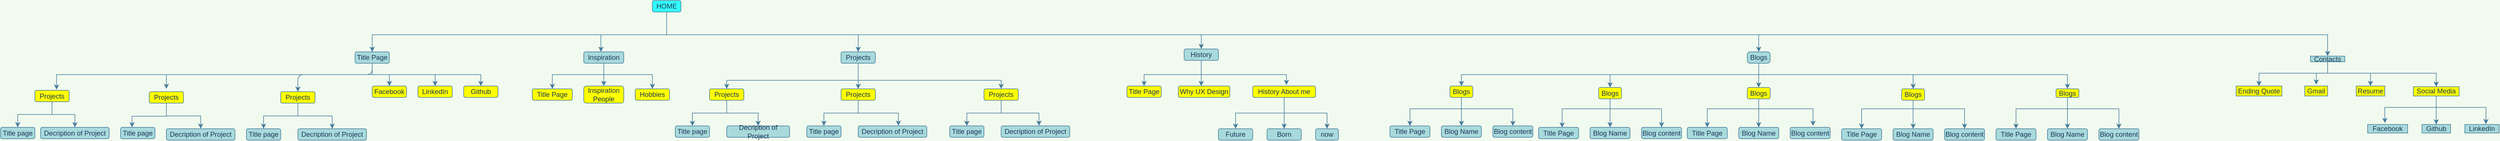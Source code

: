 <mxfile version="14.6.3" type="github">
  <diagram id="N92XDq-otiPMVGBOAI89" name="Page-1">
    <mxGraphModel dx="4730" dy="3070" grid="1" gridSize="10" guides="1" tooltips="1" connect="1" arrows="1" fold="1" page="1" pageScale="1" pageWidth="4681" pageHeight="3300" background="#F1FAEE" math="0" shadow="0">
      <root>
        <mxCell id="0" />
        <mxCell id="1" parent="0" />
        <mxCell id="9n18i5xBgjGXUGJs9pCq-78" style="edgeStyle=orthogonalEdgeStyle;rounded=0;orthogonalLoop=1;jettySize=auto;html=1;entryX=0.429;entryY=0;entryDx=0;entryDy=0;entryPerimeter=0;strokeColor=#457B9D;fontColor=#1D3557;labelBackgroundColor=#F1FAEE;" edge="1" parent="1" source="9n18i5xBgjGXUGJs9pCq-1" target="9n18i5xBgjGXUGJs9pCq-3">
          <mxGeometry relative="1" as="geometry">
            <mxPoint x="1225" y="240" as="targetPoint" />
            <Array as="points">
              <mxPoint x="1225" y="220" />
              <mxPoint x="1110" y="220" />
            </Array>
          </mxGeometry>
        </mxCell>
        <mxCell id="9n18i5xBgjGXUGJs9pCq-79" style="edgeStyle=orthogonalEdgeStyle;rounded=0;orthogonalLoop=1;jettySize=auto;html=1;entryX=0.5;entryY=0;entryDx=0;entryDy=0;strokeColor=#457B9D;fontColor=#1D3557;labelBackgroundColor=#F1FAEE;" edge="1" parent="1" source="9n18i5xBgjGXUGJs9pCq-1" target="9n18i5xBgjGXUGJs9pCq-7">
          <mxGeometry relative="1" as="geometry">
            <Array as="points">
              <mxPoint x="1225" y="220" />
              <mxPoint x="710" y="220" />
            </Array>
          </mxGeometry>
        </mxCell>
        <mxCell id="9n18i5xBgjGXUGJs9pCq-80" style="edgeStyle=orthogonalEdgeStyle;rounded=0;orthogonalLoop=1;jettySize=auto;html=1;strokeColor=#457B9D;fontColor=#1D3557;labelBackgroundColor=#F1FAEE;" edge="1" parent="1" source="9n18i5xBgjGXUGJs9pCq-1" target="9n18i5xBgjGXUGJs9pCq-4">
          <mxGeometry relative="1" as="geometry">
            <Array as="points">
              <mxPoint x="1225" y="220" />
              <mxPoint x="1560" y="220" />
            </Array>
          </mxGeometry>
        </mxCell>
        <mxCell id="9n18i5xBgjGXUGJs9pCq-81" style="edgeStyle=orthogonalEdgeStyle;rounded=0;orthogonalLoop=1;jettySize=auto;html=1;strokeColor=#457B9D;fontColor=#1D3557;labelBackgroundColor=#F1FAEE;" edge="1" parent="1" source="9n18i5xBgjGXUGJs9pCq-1" target="9n18i5xBgjGXUGJs9pCq-6">
          <mxGeometry relative="1" as="geometry">
            <Array as="points">
              <mxPoint x="1225" y="220" />
              <mxPoint x="2160" y="220" />
            </Array>
          </mxGeometry>
        </mxCell>
        <mxCell id="9n18i5xBgjGXUGJs9pCq-82" style="edgeStyle=orthogonalEdgeStyle;rounded=0;orthogonalLoop=1;jettySize=auto;html=1;strokeColor=#457B9D;fontColor=#1D3557;labelBackgroundColor=#F1FAEE;" edge="1" parent="1" source="9n18i5xBgjGXUGJs9pCq-1" target="9n18i5xBgjGXUGJs9pCq-9">
          <mxGeometry relative="1" as="geometry">
            <Array as="points">
              <mxPoint x="1225" y="220" />
              <mxPoint x="3135" y="220" />
            </Array>
          </mxGeometry>
        </mxCell>
        <mxCell id="9n18i5xBgjGXUGJs9pCq-128" style="edgeStyle=orthogonalEdgeStyle;rounded=0;orthogonalLoop=1;jettySize=auto;html=1;entryX=0.5;entryY=0;entryDx=0;entryDy=0;strokeColor=#457B9D;fontColor=#1D3557;labelBackgroundColor=#F1FAEE;" edge="1" parent="1" source="9n18i5xBgjGXUGJs9pCq-1" target="9n18i5xBgjGXUGJs9pCq-67">
          <mxGeometry relative="1" as="geometry">
            <Array as="points">
              <mxPoint x="1225" y="220" />
              <mxPoint x="4130" y="220" />
            </Array>
          </mxGeometry>
        </mxCell>
        <mxCell id="9n18i5xBgjGXUGJs9pCq-1" value="HOME" style="rounded=1;whiteSpace=wrap;html=1;strokeColor=#457B9D;fontColor=#1D3557;fillColor=#33FFFF;" vertex="1" parent="1">
          <mxGeometry x="1200" y="160" width="50" height="20" as="geometry" />
        </mxCell>
        <mxCell id="9n18i5xBgjGXUGJs9pCq-88" value="" style="edgeStyle=orthogonalEdgeStyle;rounded=0;orthogonalLoop=1;jettySize=auto;html=1;strokeColor=#457B9D;fontColor=#1D3557;labelBackgroundColor=#F1FAEE;" edge="1" parent="1" source="9n18i5xBgjGXUGJs9pCq-3" target="9n18i5xBgjGXUGJs9pCq-20">
          <mxGeometry relative="1" as="geometry" />
        </mxCell>
        <mxCell id="9n18i5xBgjGXUGJs9pCq-89" style="edgeStyle=orthogonalEdgeStyle;rounded=0;orthogonalLoop=1;jettySize=auto;html=1;strokeColor=#457B9D;fontColor=#1D3557;labelBackgroundColor=#F1FAEE;" edge="1" parent="1" source="9n18i5xBgjGXUGJs9pCq-3" target="9n18i5xBgjGXUGJs9pCq-27">
          <mxGeometry relative="1" as="geometry">
            <Array as="points">
              <mxPoint x="1115" y="290" />
              <mxPoint x="1025" y="290" />
            </Array>
          </mxGeometry>
        </mxCell>
        <mxCell id="9n18i5xBgjGXUGJs9pCq-90" style="edgeStyle=orthogonalEdgeStyle;rounded=0;orthogonalLoop=1;jettySize=auto;html=1;strokeColor=#457B9D;fontColor=#1D3557;labelBackgroundColor=#F1FAEE;" edge="1" parent="1" source="9n18i5xBgjGXUGJs9pCq-3" target="9n18i5xBgjGXUGJs9pCq-21">
          <mxGeometry relative="1" as="geometry">
            <Array as="points">
              <mxPoint x="1115" y="290" />
              <mxPoint x="1200" y="290" />
            </Array>
          </mxGeometry>
        </mxCell>
        <mxCell id="9n18i5xBgjGXUGJs9pCq-3" value="Inspiration" style="rounded=1;whiteSpace=wrap;html=1;fillColor=#A8DADC;strokeColor=#457B9D;fontColor=#1D3557;" vertex="1" parent="1">
          <mxGeometry x="1080" y="250" width="70" height="20" as="geometry" />
        </mxCell>
        <mxCell id="9n18i5xBgjGXUGJs9pCq-91" style="edgeStyle=orthogonalEdgeStyle;rounded=0;orthogonalLoop=1;jettySize=auto;html=1;strokeColor=#457B9D;fontColor=#1D3557;labelBackgroundColor=#F1FAEE;" edge="1" parent="1" source="9n18i5xBgjGXUGJs9pCq-4" target="9n18i5xBgjGXUGJs9pCq-34">
          <mxGeometry relative="1" as="geometry" />
        </mxCell>
        <mxCell id="9n18i5xBgjGXUGJs9pCq-92" style="edgeStyle=orthogonalEdgeStyle;rounded=0;orthogonalLoop=1;jettySize=auto;html=1;entryX=0.5;entryY=0;entryDx=0;entryDy=0;strokeColor=#457B9D;fontColor=#1D3557;labelBackgroundColor=#F1FAEE;" edge="1" parent="1" source="9n18i5xBgjGXUGJs9pCq-4" target="9n18i5xBgjGXUGJs9pCq-22">
          <mxGeometry relative="1" as="geometry">
            <Array as="points">
              <mxPoint x="1560" y="300" />
              <mxPoint x="1330" y="300" />
            </Array>
          </mxGeometry>
        </mxCell>
        <mxCell id="9n18i5xBgjGXUGJs9pCq-93" style="edgeStyle=orthogonalEdgeStyle;rounded=0;orthogonalLoop=1;jettySize=auto;html=1;entryX=0.5;entryY=0;entryDx=0;entryDy=0;strokeColor=#457B9D;fontColor=#1D3557;labelBackgroundColor=#F1FAEE;" edge="1" parent="1" source="9n18i5xBgjGXUGJs9pCq-4" target="9n18i5xBgjGXUGJs9pCq-37">
          <mxGeometry relative="1" as="geometry">
            <Array as="points">
              <mxPoint x="1560" y="300" />
              <mxPoint x="1810" y="300" />
            </Array>
          </mxGeometry>
        </mxCell>
        <mxCell id="9n18i5xBgjGXUGJs9pCq-4" value="Projects" style="rounded=1;whiteSpace=wrap;html=1;fillColor=#A8DADC;strokeColor=#457B9D;fontColor=#1D3557;" vertex="1" parent="1">
          <mxGeometry x="1530" y="250" width="60" height="20" as="geometry" />
        </mxCell>
        <mxCell id="9n18i5xBgjGXUGJs9pCq-100" style="edgeStyle=orthogonalEdgeStyle;rounded=0;orthogonalLoop=1;jettySize=auto;html=1;entryX=0.444;entryY=0;entryDx=0;entryDy=0;entryPerimeter=0;strokeColor=#457B9D;fontColor=#1D3557;labelBackgroundColor=#F1FAEE;" edge="1" parent="1" source="9n18i5xBgjGXUGJs9pCq-6" target="9n18i5xBgjGXUGJs9pCq-26">
          <mxGeometry relative="1" as="geometry" />
        </mxCell>
        <mxCell id="9n18i5xBgjGXUGJs9pCq-101" style="edgeStyle=orthogonalEdgeStyle;rounded=0;orthogonalLoop=1;jettySize=auto;html=1;entryX=0.536;entryY=-0.093;entryDx=0;entryDy=0;entryPerimeter=0;strokeColor=#457B9D;fontColor=#1D3557;labelBackgroundColor=#F1FAEE;" edge="1" parent="1" source="9n18i5xBgjGXUGJs9pCq-6" target="9n18i5xBgjGXUGJs9pCq-28">
          <mxGeometry relative="1" as="geometry">
            <Array as="points">
              <mxPoint x="2160" y="290" />
              <mxPoint x="2309" y="290" />
            </Array>
          </mxGeometry>
        </mxCell>
        <mxCell id="9n18i5xBgjGXUGJs9pCq-102" style="edgeStyle=orthogonalEdgeStyle;rounded=0;orthogonalLoop=1;jettySize=auto;html=1;entryX=0.5;entryY=0;entryDx=0;entryDy=0;strokeColor=#457B9D;fontColor=#1D3557;labelBackgroundColor=#F1FAEE;" edge="1" parent="1" source="9n18i5xBgjGXUGJs9pCq-6" target="9n18i5xBgjGXUGJs9pCq-25">
          <mxGeometry relative="1" as="geometry">
            <Array as="points">
              <mxPoint x="2160" y="290" />
              <mxPoint x="2060" y="290" />
            </Array>
          </mxGeometry>
        </mxCell>
        <mxCell id="9n18i5xBgjGXUGJs9pCq-6" value="History" style="rounded=1;whiteSpace=wrap;html=1;fillColor=#A8DADC;strokeColor=#457B9D;fontColor=#1D3557;" vertex="1" parent="1">
          <mxGeometry x="2130" y="245" width="60" height="20" as="geometry" />
        </mxCell>
        <mxCell id="9n18i5xBgjGXUGJs9pCq-83" style="edgeStyle=orthogonalEdgeStyle;rounded=0;orthogonalLoop=1;jettySize=auto;html=1;strokeColor=#457B9D;fontColor=#1D3557;labelBackgroundColor=#F1FAEE;" edge="1" parent="1" source="9n18i5xBgjGXUGJs9pCq-7">
          <mxGeometry relative="1" as="geometry">
            <mxPoint x="350" y="315" as="targetPoint" />
            <Array as="points">
              <mxPoint x="710" y="290" />
              <mxPoint x="350" y="290" />
              <mxPoint x="350" y="315" />
            </Array>
          </mxGeometry>
        </mxCell>
        <mxCell id="9n18i5xBgjGXUGJs9pCq-84" style="edgeStyle=orthogonalEdgeStyle;rounded=0;orthogonalLoop=1;jettySize=auto;html=1;strokeColor=#457B9D;fontColor=#1D3557;labelBackgroundColor=#F1FAEE;" edge="1" parent="1" source="9n18i5xBgjGXUGJs9pCq-7" target="9n18i5xBgjGXUGJs9pCq-16">
          <mxGeometry relative="1" as="geometry" />
        </mxCell>
        <mxCell id="9n18i5xBgjGXUGJs9pCq-85" style="edgeStyle=orthogonalEdgeStyle;rounded=0;orthogonalLoop=1;jettySize=auto;html=1;strokeColor=#457B9D;fontColor=#1D3557;labelBackgroundColor=#F1FAEE;" edge="1" parent="1" source="9n18i5xBgjGXUGJs9pCq-7" target="9n18i5xBgjGXUGJs9pCq-18">
          <mxGeometry relative="1" as="geometry">
            <Array as="points">
              <mxPoint x="710" y="290" />
              <mxPoint x="820" y="290" />
            </Array>
          </mxGeometry>
        </mxCell>
        <mxCell id="9n18i5xBgjGXUGJs9pCq-86" style="edgeStyle=orthogonalEdgeStyle;rounded=0;orthogonalLoop=1;jettySize=auto;html=1;strokeColor=#457B9D;fontColor=#1D3557;labelBackgroundColor=#F1FAEE;entryX=0.631;entryY=-0.058;entryDx=0;entryDy=0;entryPerimeter=0;" edge="1" parent="1" source="9n18i5xBgjGXUGJs9pCq-7" target="9n18i5xBgjGXUGJs9pCq-142">
          <mxGeometry relative="1" as="geometry">
            <mxPoint x="500" y="321.917" as="targetPoint" />
            <Array as="points">
              <mxPoint x="710" y="290" />
              <mxPoint x="158" y="290" />
            </Array>
          </mxGeometry>
        </mxCell>
        <mxCell id="9n18i5xBgjGXUGJs9pCq-87" style="edgeStyle=orthogonalEdgeStyle;rounded=0;orthogonalLoop=1;jettySize=auto;html=1;strokeColor=#457B9D;fontColor=#1D3557;labelBackgroundColor=#F1FAEE;" edge="1" parent="1" source="9n18i5xBgjGXUGJs9pCq-7" target="9n18i5xBgjGXUGJs9pCq-19">
          <mxGeometry relative="1" as="geometry">
            <Array as="points">
              <mxPoint x="710" y="290" />
              <mxPoint x="900" y="290" />
            </Array>
          </mxGeometry>
        </mxCell>
        <mxCell id="9n18i5xBgjGXUGJs9pCq-160" style="edgeStyle=orthogonalEdgeStyle;curved=0;rounded=1;sketch=0;orthogonalLoop=1;jettySize=auto;html=1;entryX=0.5;entryY=0;entryDx=0;entryDy=0;fontColor=#1D3557;strokeColor=#457B9D;fillColor=#A8DADC;" edge="1" parent="1" source="9n18i5xBgjGXUGJs9pCq-7" target="9n18i5xBgjGXUGJs9pCq-157">
          <mxGeometry relative="1" as="geometry">
            <Array as="points">
              <mxPoint x="710" y="290" />
              <mxPoint x="580" y="290" />
            </Array>
          </mxGeometry>
        </mxCell>
        <mxCell id="9n18i5xBgjGXUGJs9pCq-7" value="Title Page" style="rounded=1;whiteSpace=wrap;html=1;fillColor=#A8DADC;strokeColor=#457B9D;fontColor=#1D3557;" vertex="1" parent="1">
          <mxGeometry x="680" y="250" width="60" height="20" as="geometry" />
        </mxCell>
        <mxCell id="9n18i5xBgjGXUGJs9pCq-108" style="edgeStyle=orthogonalEdgeStyle;rounded=0;orthogonalLoop=1;jettySize=auto;html=1;entryX=0.5;entryY=0;entryDx=0;entryDy=0;strokeColor=#457B9D;fontColor=#1D3557;labelBackgroundColor=#F1FAEE;" edge="1" parent="1" source="9n18i5xBgjGXUGJs9pCq-9" target="9n18i5xBgjGXUGJs9pCq-52">
          <mxGeometry relative="1" as="geometry" />
        </mxCell>
        <mxCell id="9n18i5xBgjGXUGJs9pCq-112" style="edgeStyle=orthogonalEdgeStyle;rounded=0;orthogonalLoop=1;jettySize=auto;html=1;strokeColor=#457B9D;fontColor=#1D3557;labelBackgroundColor=#F1FAEE;" edge="1" parent="1" source="9n18i5xBgjGXUGJs9pCq-9" target="9n18i5xBgjGXUGJs9pCq-48">
          <mxGeometry relative="1" as="geometry">
            <Array as="points">
              <mxPoint x="3135" y="290" />
              <mxPoint x="2875" y="290" />
            </Array>
          </mxGeometry>
        </mxCell>
        <mxCell id="9n18i5xBgjGXUGJs9pCq-116" style="edgeStyle=orthogonalEdgeStyle;rounded=0;orthogonalLoop=1;jettySize=auto;html=1;strokeColor=#457B9D;fontColor=#1D3557;labelBackgroundColor=#F1FAEE;" edge="1" parent="1" source="9n18i5xBgjGXUGJs9pCq-9" target="9n18i5xBgjGXUGJs9pCq-43">
          <mxGeometry relative="1" as="geometry">
            <Array as="points">
              <mxPoint x="3135" y="290" />
              <mxPoint x="2615" y="290" />
            </Array>
          </mxGeometry>
        </mxCell>
        <mxCell id="9n18i5xBgjGXUGJs9pCq-120" style="edgeStyle=orthogonalEdgeStyle;rounded=0;orthogonalLoop=1;jettySize=auto;html=1;entryX=0.5;entryY=0;entryDx=0;entryDy=0;strokeColor=#457B9D;fontColor=#1D3557;labelBackgroundColor=#F1FAEE;" edge="1" parent="1" source="9n18i5xBgjGXUGJs9pCq-9" target="9n18i5xBgjGXUGJs9pCq-56">
          <mxGeometry relative="1" as="geometry">
            <Array as="points">
              <mxPoint x="3135" y="290" />
              <mxPoint x="3405" y="290" />
            </Array>
          </mxGeometry>
        </mxCell>
        <mxCell id="9n18i5xBgjGXUGJs9pCq-121" style="edgeStyle=orthogonalEdgeStyle;rounded=0;orthogonalLoop=1;jettySize=auto;html=1;entryX=0.5;entryY=0;entryDx=0;entryDy=0;strokeColor=#457B9D;fontColor=#1D3557;labelBackgroundColor=#F1FAEE;" edge="1" parent="1" source="9n18i5xBgjGXUGJs9pCq-9" target="9n18i5xBgjGXUGJs9pCq-60">
          <mxGeometry relative="1" as="geometry">
            <Array as="points">
              <mxPoint x="3135" y="290" />
              <mxPoint x="3675" y="290" />
            </Array>
          </mxGeometry>
        </mxCell>
        <mxCell id="9n18i5xBgjGXUGJs9pCq-9" value="Blogs" style="rounded=1;whiteSpace=wrap;html=1;arcSize=25;fillColor=#A8DADC;strokeColor=#457B9D;fontColor=#1D3557;" vertex="1" parent="1">
          <mxGeometry x="3115" y="250" width="40" height="20" as="geometry" />
        </mxCell>
        <mxCell id="9n18i5xBgjGXUGJs9pCq-16" value="Facebook" style="rounded=1;whiteSpace=wrap;html=1;strokeColor=#457B9D;fontColor=#1D3557;fillColor=#FFFF00;" vertex="1" parent="1">
          <mxGeometry x="710" y="310" width="60" height="20" as="geometry" />
        </mxCell>
        <mxCell id="9n18i5xBgjGXUGJs9pCq-18" value="LinkedIn" style="rounded=1;whiteSpace=wrap;html=1;strokeColor=#457B9D;fontColor=#1D3557;fillColor=#FFFF00;" vertex="1" parent="1">
          <mxGeometry x="790" y="310" width="60" height="20" as="geometry" />
        </mxCell>
        <mxCell id="9n18i5xBgjGXUGJs9pCq-19" value="Github" style="rounded=1;whiteSpace=wrap;html=1;strokeColor=#457B9D;fontColor=#1D3557;fillColor=#FFFF00;" vertex="1" parent="1">
          <mxGeometry x="870" y="310" width="60" height="20" as="geometry" />
        </mxCell>
        <mxCell id="9n18i5xBgjGXUGJs9pCq-20" value="Inspiration People&lt;br&gt;" style="rounded=1;whiteSpace=wrap;html=1;strokeColor=#457B9D;fontColor=#1D3557;fillColor=#FFFF00;" vertex="1" parent="1">
          <mxGeometry x="1080" y="310" width="70" height="30" as="geometry" />
        </mxCell>
        <mxCell id="9n18i5xBgjGXUGJs9pCq-21" value="Hobbies" style="rounded=1;whiteSpace=wrap;html=1;strokeColor=#457B9D;fontColor=#1D3557;fillColor=#FFFF00;" vertex="1" parent="1">
          <mxGeometry x="1170" y="315" width="60" height="20" as="geometry" />
        </mxCell>
        <mxCell id="9n18i5xBgjGXUGJs9pCq-94" style="edgeStyle=orthogonalEdgeStyle;rounded=0;orthogonalLoop=1;jettySize=auto;html=1;strokeColor=#457B9D;fontColor=#1D3557;labelBackgroundColor=#F1FAEE;" edge="1" parent="1" source="9n18i5xBgjGXUGJs9pCq-22" target="9n18i5xBgjGXUGJs9pCq-33">
          <mxGeometry relative="1" as="geometry" />
        </mxCell>
        <mxCell id="9n18i5xBgjGXUGJs9pCq-95" style="edgeStyle=orthogonalEdgeStyle;rounded=0;orthogonalLoop=1;jettySize=auto;html=1;strokeColor=#457B9D;fontColor=#1D3557;labelBackgroundColor=#F1FAEE;" edge="1" parent="1" source="9n18i5xBgjGXUGJs9pCq-22" target="9n18i5xBgjGXUGJs9pCq-32">
          <mxGeometry relative="1" as="geometry" />
        </mxCell>
        <mxCell id="9n18i5xBgjGXUGJs9pCq-22" value="Projects" style="rounded=1;whiteSpace=wrap;html=1;strokeColor=#457B9D;fontColor=#1D3557;fillColor=#FFFF00;" vertex="1" parent="1">
          <mxGeometry x="1300" y="315" width="60" height="20" as="geometry" />
        </mxCell>
        <mxCell id="9n18i5xBgjGXUGJs9pCq-25" value="Title Page" style="rounded=1;whiteSpace=wrap;html=1;strokeColor=#457B9D;fontColor=#1D3557;fillColor=#FFFF00;" vertex="1" parent="1">
          <mxGeometry x="2030" y="310" width="60" height="20" as="geometry" />
        </mxCell>
        <mxCell id="9n18i5xBgjGXUGJs9pCq-26" value="Why UX Design" style="rounded=1;whiteSpace=wrap;html=1;strokeColor=#457B9D;fontColor=#1D3557;fillColor=#FFFF00;" vertex="1" parent="1">
          <mxGeometry x="2120" y="310" width="90" height="20" as="geometry" />
        </mxCell>
        <mxCell id="9n18i5xBgjGXUGJs9pCq-27" value="Title Page" style="rounded=1;whiteSpace=wrap;html=1;strokeColor=#457B9D;fontColor=#1D3557;fillColor=#FFFF00;" vertex="1" parent="1">
          <mxGeometry x="990" y="315" width="70" height="20" as="geometry" />
        </mxCell>
        <mxCell id="9n18i5xBgjGXUGJs9pCq-105" style="edgeStyle=orthogonalEdgeStyle;rounded=0;orthogonalLoop=1;jettySize=auto;html=1;entryX=0.5;entryY=0;entryDx=0;entryDy=0;strokeColor=#457B9D;fontColor=#1D3557;labelBackgroundColor=#F1FAEE;" edge="1" parent="1" source="9n18i5xBgjGXUGJs9pCq-28" target="9n18i5xBgjGXUGJs9pCq-30">
          <mxGeometry relative="1" as="geometry" />
        </mxCell>
        <mxCell id="9n18i5xBgjGXUGJs9pCq-106" style="edgeStyle=orthogonalEdgeStyle;rounded=0;orthogonalLoop=1;jettySize=auto;html=1;strokeColor=#457B9D;fontColor=#1D3557;labelBackgroundColor=#F1FAEE;" edge="1" parent="1" source="9n18i5xBgjGXUGJs9pCq-28" target="9n18i5xBgjGXUGJs9pCq-29">
          <mxGeometry relative="1" as="geometry" />
        </mxCell>
        <mxCell id="9n18i5xBgjGXUGJs9pCq-107" style="edgeStyle=orthogonalEdgeStyle;rounded=0;orthogonalLoop=1;jettySize=auto;html=1;strokeColor=#457B9D;fontColor=#1D3557;labelBackgroundColor=#F1FAEE;" edge="1" parent="1" source="9n18i5xBgjGXUGJs9pCq-28" target="9n18i5xBgjGXUGJs9pCq-31">
          <mxGeometry relative="1" as="geometry" />
        </mxCell>
        <mxCell id="9n18i5xBgjGXUGJs9pCq-28" value="History About me" style="rounded=1;whiteSpace=wrap;html=1;strokeColor=#457B9D;fontColor=#1D3557;fillColor=#FFFF00;" vertex="1" parent="1">
          <mxGeometry x="2250" y="310" width="110" height="20" as="geometry" />
        </mxCell>
        <mxCell id="9n18i5xBgjGXUGJs9pCq-29" value="Future" style="rounded=1;whiteSpace=wrap;html=1;fillColor=#A8DADC;strokeColor=#457B9D;fontColor=#1D3557;" vertex="1" parent="1">
          <mxGeometry x="2190" y="385" width="60" height="20" as="geometry" />
        </mxCell>
        <mxCell id="9n18i5xBgjGXUGJs9pCq-30" value="Born&lt;span style=&quot;color: rgba(0 , 0 , 0 , 0) ; font-family: monospace ; font-size: 0px&quot;&gt;%3CmxGraphModel%3E%3Croot%3E%3CmxCell%20id%3D%220%22%2F%3E%3CmxCell%20id%3D%221%22%20parent%3D%220%22%2F%3E%3CmxCell%20id%3D%222%22%20value%3D%22Future%22%20style%3D%22rounded%3D1%3BwhiteSpace%3Dwrap%3Bhtml%3D1%3B%22%20vertex%3D%221%22%20parent%3D%221%22%3E%3CmxGeometry%20x%3D%221230%22%20y%3D%22280%22%20width%3D%22110%22%20height%3D%2220%22%20as%3D%22geometry%22%2F%3E%3C%2FmxCell%3E%3C%2Froot%3E%3C%2FmxGraphModel%3E&lt;/span&gt;&lt;span style=&quot;color: rgba(0 , 0 , 0 , 0) ; font-family: monospace ; font-size: 0px&quot;&gt;%3CmxGraphModel%3E%3Croot%3E%3CmxCell%20id%3D%220%22%2F%3E%3CmxCell%20id%3D%221%22%20parent%3D%220%22%2F%3E%3CmxCell%20id%3D%222%22%20value%3D%22Future%22%20style%3D%22rounded%3D1%3BwhiteSpace%3Dwrap%3Bhtml%3D1%3B%22%20vertex%3D%221%22%20parent%3D%221%22%3E%3CmxGeometry%20x%3D%221230%22%20y%3D%22280%22%20width%3D%22110%22%20height%3D%2220%22%20as%3D%22geometry%22%2F%3E%3C%2FmxCell%3E%3C%2Froot%3E%3C%2FmxGraphModel%3E&lt;/span&gt;" style="rounded=1;whiteSpace=wrap;html=1;fillColor=#A8DADC;strokeColor=#457B9D;fontColor=#1D3557;" vertex="1" parent="1">
          <mxGeometry x="2275" y="385" width="60" height="20" as="geometry" />
        </mxCell>
        <mxCell id="9n18i5xBgjGXUGJs9pCq-31" value="now" style="rounded=1;whiteSpace=wrap;html=1;fillColor=#A8DADC;strokeColor=#457B9D;fontColor=#1D3557;" vertex="1" parent="1">
          <mxGeometry x="2360" y="385" width="40" height="20" as="geometry" />
        </mxCell>
        <mxCell id="9n18i5xBgjGXUGJs9pCq-32" value="Title page" style="rounded=1;whiteSpace=wrap;html=1;fillColor=#A8DADC;strokeColor=#457B9D;fontColor=#1D3557;" vertex="1" parent="1">
          <mxGeometry x="1240" y="380" width="60" height="20" as="geometry" />
        </mxCell>
        <mxCell id="9n18i5xBgjGXUGJs9pCq-33" value="Decription of Project" style="rounded=1;whiteSpace=wrap;html=1;fillColor=#A8DADC;strokeColor=#457B9D;fontColor=#1D3557;" vertex="1" parent="1">
          <mxGeometry x="1330" y="380" width="110" height="20" as="geometry" />
        </mxCell>
        <mxCell id="9n18i5xBgjGXUGJs9pCq-96" style="edgeStyle=orthogonalEdgeStyle;rounded=0;orthogonalLoop=1;jettySize=auto;html=1;entryX=0.5;entryY=0;entryDx=0;entryDy=0;strokeColor=#457B9D;fontColor=#1D3557;labelBackgroundColor=#F1FAEE;" edge="1" parent="1" source="9n18i5xBgjGXUGJs9pCq-34" target="9n18i5xBgjGXUGJs9pCq-35">
          <mxGeometry relative="1" as="geometry" />
        </mxCell>
        <mxCell id="9n18i5xBgjGXUGJs9pCq-97" style="edgeStyle=orthogonalEdgeStyle;rounded=0;orthogonalLoop=1;jettySize=auto;html=1;entryX=0.586;entryY=-0.017;entryDx=0;entryDy=0;entryPerimeter=0;strokeColor=#457B9D;fontColor=#1D3557;labelBackgroundColor=#F1FAEE;" edge="1" parent="1" source="9n18i5xBgjGXUGJs9pCq-34" target="9n18i5xBgjGXUGJs9pCq-36">
          <mxGeometry relative="1" as="geometry" />
        </mxCell>
        <mxCell id="9n18i5xBgjGXUGJs9pCq-34" value="Projects" style="rounded=1;whiteSpace=wrap;html=1;strokeColor=#457B9D;fontColor=#1D3557;fillColor=#FFFF00;" vertex="1" parent="1">
          <mxGeometry x="1530" y="315" width="60" height="20" as="geometry" />
        </mxCell>
        <mxCell id="9n18i5xBgjGXUGJs9pCq-35" value="Title page" style="rounded=1;whiteSpace=wrap;html=1;fillColor=#A8DADC;strokeColor=#457B9D;fontColor=#1D3557;" vertex="1" parent="1">
          <mxGeometry x="1470" y="380" width="60" height="20" as="geometry" />
        </mxCell>
        <mxCell id="9n18i5xBgjGXUGJs9pCq-36" value="Decription of Project" style="rounded=1;whiteSpace=wrap;html=1;fillColor=#A8DADC;strokeColor=#457B9D;fontColor=#1D3557;" vertex="1" parent="1">
          <mxGeometry x="1560" y="380" width="120" height="20" as="geometry" />
        </mxCell>
        <mxCell id="9n18i5xBgjGXUGJs9pCq-98" style="edgeStyle=orthogonalEdgeStyle;rounded=0;orthogonalLoop=1;jettySize=auto;html=1;entryX=0.5;entryY=0;entryDx=0;entryDy=0;strokeColor=#457B9D;fontColor=#1D3557;labelBackgroundColor=#F1FAEE;" edge="1" parent="1" source="9n18i5xBgjGXUGJs9pCq-37" target="9n18i5xBgjGXUGJs9pCq-38">
          <mxGeometry relative="1" as="geometry" />
        </mxCell>
        <mxCell id="9n18i5xBgjGXUGJs9pCq-99" style="edgeStyle=orthogonalEdgeStyle;rounded=0;orthogonalLoop=1;jettySize=auto;html=1;entryX=0.552;entryY=-0.017;entryDx=0;entryDy=0;entryPerimeter=0;strokeColor=#457B9D;fontColor=#1D3557;labelBackgroundColor=#F1FAEE;" edge="1" parent="1" source="9n18i5xBgjGXUGJs9pCq-37" target="9n18i5xBgjGXUGJs9pCq-39">
          <mxGeometry relative="1" as="geometry" />
        </mxCell>
        <mxCell id="9n18i5xBgjGXUGJs9pCq-37" value="Projects" style="rounded=1;whiteSpace=wrap;html=1;strokeColor=#457B9D;fontColor=#1D3557;fillColor=#FFFF00;" vertex="1" parent="1">
          <mxGeometry x="1780" y="315" width="60" height="20" as="geometry" />
        </mxCell>
        <mxCell id="9n18i5xBgjGXUGJs9pCq-38" value="Title page" style="rounded=1;whiteSpace=wrap;html=1;fillColor=#A8DADC;strokeColor=#457B9D;fontColor=#1D3557;" vertex="1" parent="1">
          <mxGeometry x="1720" y="380" width="60" height="20" as="geometry" />
        </mxCell>
        <mxCell id="9n18i5xBgjGXUGJs9pCq-39" value="Decription of Project" style="rounded=1;whiteSpace=wrap;html=1;fillColor=#A8DADC;strokeColor=#457B9D;fontColor=#1D3557;" vertex="1" parent="1">
          <mxGeometry x="1810" y="380" width="120" height="20" as="geometry" />
        </mxCell>
        <mxCell id="9n18i5xBgjGXUGJs9pCq-117" style="edgeStyle=orthogonalEdgeStyle;rounded=0;orthogonalLoop=1;jettySize=auto;html=1;entryX=0.5;entryY=0;entryDx=0;entryDy=0;strokeColor=#457B9D;fontColor=#1D3557;labelBackgroundColor=#F1FAEE;" edge="1" parent="1" source="9n18i5xBgjGXUGJs9pCq-43" target="9n18i5xBgjGXUGJs9pCq-46">
          <mxGeometry relative="1" as="geometry" />
        </mxCell>
        <mxCell id="9n18i5xBgjGXUGJs9pCq-118" style="edgeStyle=orthogonalEdgeStyle;rounded=0;orthogonalLoop=1;jettySize=auto;html=1;entryX=0.5;entryY=0;entryDx=0;entryDy=0;strokeColor=#457B9D;fontColor=#1D3557;labelBackgroundColor=#F1FAEE;" edge="1" parent="1" source="9n18i5xBgjGXUGJs9pCq-43" target="9n18i5xBgjGXUGJs9pCq-47">
          <mxGeometry relative="1" as="geometry">
            <Array as="points">
              <mxPoint x="2615" y="350" />
              <mxPoint x="2705" y="350" />
            </Array>
          </mxGeometry>
        </mxCell>
        <mxCell id="9n18i5xBgjGXUGJs9pCq-119" style="edgeStyle=orthogonalEdgeStyle;rounded=0;orthogonalLoop=1;jettySize=auto;html=1;entryX=0.5;entryY=0;entryDx=0;entryDy=0;strokeColor=#457B9D;fontColor=#1D3557;labelBackgroundColor=#F1FAEE;" edge="1" parent="1" source="9n18i5xBgjGXUGJs9pCq-43" target="9n18i5xBgjGXUGJs9pCq-45">
          <mxGeometry relative="1" as="geometry">
            <Array as="points">
              <mxPoint x="2615" y="350" />
              <mxPoint x="2525" y="350" />
            </Array>
          </mxGeometry>
        </mxCell>
        <mxCell id="9n18i5xBgjGXUGJs9pCq-43" value="Blogs" style="rounded=1;whiteSpace=wrap;html=1;strokeColor=#457B9D;fontColor=#1D3557;fillColor=#FFFF00;" vertex="1" parent="1">
          <mxGeometry x="2595" y="310" width="40" height="20" as="geometry" />
        </mxCell>
        <mxCell id="9n18i5xBgjGXUGJs9pCq-45" value="Title Page" style="rounded=1;whiteSpace=wrap;html=1;fillColor=#A8DADC;strokeColor=#457B9D;fontColor=#1D3557;" vertex="1" parent="1">
          <mxGeometry x="2490" y="380" width="70" height="20" as="geometry" />
        </mxCell>
        <mxCell id="9n18i5xBgjGXUGJs9pCq-46" value="Blog Name" style="rounded=1;whiteSpace=wrap;html=1;fillColor=#A8DADC;strokeColor=#457B9D;fontColor=#1D3557;" vertex="1" parent="1">
          <mxGeometry x="2580" y="380" width="70" height="20" as="geometry" />
        </mxCell>
        <mxCell id="9n18i5xBgjGXUGJs9pCq-47" value="Blog content" style="rounded=1;whiteSpace=wrap;html=1;fillColor=#A8DADC;strokeColor=#457B9D;fontColor=#1D3557;" vertex="1" parent="1">
          <mxGeometry x="2670" y="380" width="70" height="20" as="geometry" />
        </mxCell>
        <mxCell id="9n18i5xBgjGXUGJs9pCq-113" style="edgeStyle=orthogonalEdgeStyle;rounded=0;orthogonalLoop=1;jettySize=auto;html=1;strokeColor=#457B9D;fontColor=#1D3557;labelBackgroundColor=#F1FAEE;" edge="1" parent="1" source="9n18i5xBgjGXUGJs9pCq-48" target="9n18i5xBgjGXUGJs9pCq-50">
          <mxGeometry relative="1" as="geometry" />
        </mxCell>
        <mxCell id="9n18i5xBgjGXUGJs9pCq-114" style="edgeStyle=orthogonalEdgeStyle;rounded=0;orthogonalLoop=1;jettySize=auto;html=1;entryX=0.5;entryY=0;entryDx=0;entryDy=0;strokeColor=#457B9D;fontColor=#1D3557;labelBackgroundColor=#F1FAEE;" edge="1" parent="1" source="9n18i5xBgjGXUGJs9pCq-48" target="9n18i5xBgjGXUGJs9pCq-51">
          <mxGeometry relative="1" as="geometry">
            <Array as="points">
              <mxPoint x="2875" y="350" />
              <mxPoint x="2965" y="350" />
            </Array>
          </mxGeometry>
        </mxCell>
        <mxCell id="9n18i5xBgjGXUGJs9pCq-115" style="edgeStyle=orthogonalEdgeStyle;rounded=0;orthogonalLoop=1;jettySize=auto;html=1;entryX=0.588;entryY=0.025;entryDx=0;entryDy=0;entryPerimeter=0;strokeColor=#457B9D;fontColor=#1D3557;labelBackgroundColor=#F1FAEE;" edge="1" parent="1" source="9n18i5xBgjGXUGJs9pCq-48" target="9n18i5xBgjGXUGJs9pCq-49">
          <mxGeometry relative="1" as="geometry">
            <Array as="points">
              <mxPoint x="2875" y="350" />
              <mxPoint x="2791" y="350" />
            </Array>
          </mxGeometry>
        </mxCell>
        <mxCell id="9n18i5xBgjGXUGJs9pCq-48" value="Blogs" style="rounded=1;whiteSpace=wrap;html=1;strokeColor=#457B9D;fontColor=#1D3557;fillColor=#FFFF00;" vertex="1" parent="1">
          <mxGeometry x="2855" y="312.5" width="40" height="20" as="geometry" />
        </mxCell>
        <mxCell id="9n18i5xBgjGXUGJs9pCq-49" value="Title Page" style="rounded=1;whiteSpace=wrap;html=1;fillColor=#A8DADC;strokeColor=#457B9D;fontColor=#1D3557;" vertex="1" parent="1">
          <mxGeometry x="2750" y="382.5" width="70" height="20" as="geometry" />
        </mxCell>
        <mxCell id="9n18i5xBgjGXUGJs9pCq-50" value="Blog Name" style="rounded=1;whiteSpace=wrap;html=1;fillColor=#A8DADC;strokeColor=#457B9D;fontColor=#1D3557;" vertex="1" parent="1">
          <mxGeometry x="2840" y="382.5" width="70" height="20" as="geometry" />
        </mxCell>
        <mxCell id="9n18i5xBgjGXUGJs9pCq-51" value="Blog content" style="rounded=1;whiteSpace=wrap;html=1;fillColor=#A8DADC;strokeColor=#457B9D;fontColor=#1D3557;" vertex="1" parent="1">
          <mxGeometry x="2930" y="382.5" width="70" height="20" as="geometry" />
        </mxCell>
        <mxCell id="9n18i5xBgjGXUGJs9pCq-109" style="edgeStyle=orthogonalEdgeStyle;rounded=0;orthogonalLoop=1;jettySize=auto;html=1;strokeColor=#457B9D;fontColor=#1D3557;labelBackgroundColor=#F1FAEE;" edge="1" parent="1" source="9n18i5xBgjGXUGJs9pCq-52" target="9n18i5xBgjGXUGJs9pCq-54">
          <mxGeometry relative="1" as="geometry" />
        </mxCell>
        <mxCell id="9n18i5xBgjGXUGJs9pCq-110" style="edgeStyle=orthogonalEdgeStyle;rounded=0;orthogonalLoop=1;jettySize=auto;html=1;entryX=0.571;entryY=-0.125;entryDx=0;entryDy=0;entryPerimeter=0;strokeColor=#457B9D;fontColor=#1D3557;labelBackgroundColor=#F1FAEE;" edge="1" parent="1" source="9n18i5xBgjGXUGJs9pCq-52" target="9n18i5xBgjGXUGJs9pCq-55">
          <mxGeometry relative="1" as="geometry">
            <Array as="points">
              <mxPoint x="3135" y="350" />
              <mxPoint x="3230" y="350" />
            </Array>
          </mxGeometry>
        </mxCell>
        <mxCell id="9n18i5xBgjGXUGJs9pCq-111" style="edgeStyle=orthogonalEdgeStyle;rounded=0;orthogonalLoop=1;jettySize=auto;html=1;strokeColor=#457B9D;fontColor=#1D3557;labelBackgroundColor=#F1FAEE;" edge="1" parent="1" source="9n18i5xBgjGXUGJs9pCq-52" target="9n18i5xBgjGXUGJs9pCq-53">
          <mxGeometry relative="1" as="geometry">
            <Array as="points">
              <mxPoint x="3135" y="350" />
              <mxPoint x="3045" y="350" />
            </Array>
          </mxGeometry>
        </mxCell>
        <mxCell id="9n18i5xBgjGXUGJs9pCq-52" value="Blogs" style="rounded=1;whiteSpace=wrap;html=1;strokeColor=#457B9D;fontColor=#1D3557;fillColor=#FFFF00;" vertex="1" parent="1">
          <mxGeometry x="3115" y="312.5" width="40" height="20" as="geometry" />
        </mxCell>
        <mxCell id="9n18i5xBgjGXUGJs9pCq-53" value="Title Page" style="rounded=1;whiteSpace=wrap;html=1;fillColor=#A8DADC;strokeColor=#457B9D;fontColor=#1D3557;" vertex="1" parent="1">
          <mxGeometry x="3010" y="382.5" width="70" height="20" as="geometry" />
        </mxCell>
        <mxCell id="9n18i5xBgjGXUGJs9pCq-54" value="Blog Name" style="rounded=1;whiteSpace=wrap;html=1;fillColor=#A8DADC;strokeColor=#457B9D;fontColor=#1D3557;" vertex="1" parent="1">
          <mxGeometry x="3100" y="382.5" width="70" height="20" as="geometry" />
        </mxCell>
        <mxCell id="9n18i5xBgjGXUGJs9pCq-55" value="Blog content" style="rounded=1;whiteSpace=wrap;html=1;fillColor=#A8DADC;strokeColor=#457B9D;fontColor=#1D3557;" vertex="1" parent="1">
          <mxGeometry x="3190" y="382.5" width="70" height="20" as="geometry" />
        </mxCell>
        <mxCell id="9n18i5xBgjGXUGJs9pCq-122" style="edgeStyle=orthogonalEdgeStyle;rounded=0;orthogonalLoop=1;jettySize=auto;html=1;entryX=0.5;entryY=0;entryDx=0;entryDy=0;strokeColor=#457B9D;fontColor=#1D3557;labelBackgroundColor=#F1FAEE;" edge="1" parent="1" source="9n18i5xBgjGXUGJs9pCq-56" target="9n18i5xBgjGXUGJs9pCq-58">
          <mxGeometry relative="1" as="geometry" />
        </mxCell>
        <mxCell id="9n18i5xBgjGXUGJs9pCq-123" style="edgeStyle=orthogonalEdgeStyle;rounded=0;orthogonalLoop=1;jettySize=auto;html=1;entryX=0.5;entryY=0;entryDx=0;entryDy=0;strokeColor=#457B9D;fontColor=#1D3557;labelBackgroundColor=#F1FAEE;" edge="1" parent="1" source="9n18i5xBgjGXUGJs9pCq-56" target="9n18i5xBgjGXUGJs9pCq-57">
          <mxGeometry relative="1" as="geometry">
            <Array as="points">
              <mxPoint x="3405" y="350" />
              <mxPoint x="3315" y="350" />
            </Array>
          </mxGeometry>
        </mxCell>
        <mxCell id="9n18i5xBgjGXUGJs9pCq-124" style="edgeStyle=orthogonalEdgeStyle;rounded=0;orthogonalLoop=1;jettySize=auto;html=1;entryX=0.5;entryY=0;entryDx=0;entryDy=0;strokeColor=#457B9D;fontColor=#1D3557;labelBackgroundColor=#F1FAEE;" edge="1" parent="1" source="9n18i5xBgjGXUGJs9pCq-56" target="9n18i5xBgjGXUGJs9pCq-59">
          <mxGeometry relative="1" as="geometry">
            <Array as="points">
              <mxPoint x="3405" y="350" />
              <mxPoint x="3495" y="350" />
            </Array>
          </mxGeometry>
        </mxCell>
        <mxCell id="9n18i5xBgjGXUGJs9pCq-56" value="Blogs" style="rounded=1;whiteSpace=wrap;html=1;strokeColor=#457B9D;fontColor=#1D3557;fillColor=#FFFF00;" vertex="1" parent="1">
          <mxGeometry x="3385" y="315" width="40" height="20" as="geometry" />
        </mxCell>
        <mxCell id="9n18i5xBgjGXUGJs9pCq-57" value="Title Page" style="rounded=1;whiteSpace=wrap;html=1;fillColor=#A8DADC;strokeColor=#457B9D;fontColor=#1D3557;" vertex="1" parent="1">
          <mxGeometry x="3280" y="385" width="70" height="20" as="geometry" />
        </mxCell>
        <mxCell id="9n18i5xBgjGXUGJs9pCq-58" value="Blog Name" style="rounded=1;whiteSpace=wrap;html=1;fillColor=#A8DADC;strokeColor=#457B9D;fontColor=#1D3557;" vertex="1" parent="1">
          <mxGeometry x="3370" y="385" width="70" height="20" as="geometry" />
        </mxCell>
        <mxCell id="9n18i5xBgjGXUGJs9pCq-59" value="Blog content" style="rounded=1;whiteSpace=wrap;html=1;fillColor=#A8DADC;strokeColor=#457B9D;fontColor=#1D3557;" vertex="1" parent="1">
          <mxGeometry x="3460" y="385" width="70" height="20" as="geometry" />
        </mxCell>
        <mxCell id="9n18i5xBgjGXUGJs9pCq-125" style="edgeStyle=orthogonalEdgeStyle;rounded=0;orthogonalLoop=1;jettySize=auto;html=1;entryX=0.5;entryY=0;entryDx=0;entryDy=0;strokeColor=#457B9D;fontColor=#1D3557;labelBackgroundColor=#F1FAEE;" edge="1" parent="1" source="9n18i5xBgjGXUGJs9pCq-60" target="9n18i5xBgjGXUGJs9pCq-62">
          <mxGeometry relative="1" as="geometry" />
        </mxCell>
        <mxCell id="9n18i5xBgjGXUGJs9pCq-126" style="edgeStyle=orthogonalEdgeStyle;rounded=0;orthogonalLoop=1;jettySize=auto;html=1;entryX=0.5;entryY=0;entryDx=0;entryDy=0;strokeColor=#457B9D;fontColor=#1D3557;labelBackgroundColor=#F1FAEE;" edge="1" parent="1" source="9n18i5xBgjGXUGJs9pCq-60" target="9n18i5xBgjGXUGJs9pCq-61">
          <mxGeometry relative="1" as="geometry">
            <Array as="points">
              <mxPoint x="3675" y="350" />
              <mxPoint x="3585" y="350" />
            </Array>
          </mxGeometry>
        </mxCell>
        <mxCell id="9n18i5xBgjGXUGJs9pCq-127" style="edgeStyle=orthogonalEdgeStyle;rounded=0;orthogonalLoop=1;jettySize=auto;html=1;entryX=0.5;entryY=0;entryDx=0;entryDy=0;strokeColor=#457B9D;fontColor=#1D3557;labelBackgroundColor=#F1FAEE;" edge="1" parent="1" source="9n18i5xBgjGXUGJs9pCq-60" target="9n18i5xBgjGXUGJs9pCq-63">
          <mxGeometry relative="1" as="geometry">
            <Array as="points">
              <mxPoint x="3675" y="350" />
              <mxPoint x="3765" y="350" />
            </Array>
          </mxGeometry>
        </mxCell>
        <mxCell id="9n18i5xBgjGXUGJs9pCq-60" value="Blogs" style="rounded=1;whiteSpace=wrap;html=1;strokeColor=#457B9D;fontColor=#1D3557;fillColor=#FFFF00;" vertex="1" parent="1">
          <mxGeometry x="3655" y="315" width="40" height="15" as="geometry" />
        </mxCell>
        <mxCell id="9n18i5xBgjGXUGJs9pCq-61" value="Title Page" style="rounded=1;whiteSpace=wrap;html=1;fillColor=#A8DADC;strokeColor=#457B9D;fontColor=#1D3557;" vertex="1" parent="1">
          <mxGeometry x="3550" y="385" width="70" height="20" as="geometry" />
        </mxCell>
        <mxCell id="9n18i5xBgjGXUGJs9pCq-62" value="Blog Name" style="rounded=1;whiteSpace=wrap;html=1;fillColor=#A8DADC;strokeColor=#457B9D;fontColor=#1D3557;" vertex="1" parent="1">
          <mxGeometry x="3640" y="385" width="70" height="20" as="geometry" />
        </mxCell>
        <mxCell id="9n18i5xBgjGXUGJs9pCq-63" value="Blog content" style="rounded=1;whiteSpace=wrap;html=1;fillColor=#A8DADC;strokeColor=#457B9D;fontColor=#1D3557;" vertex="1" parent="1">
          <mxGeometry x="3730" y="385" width="70" height="20" as="geometry" />
        </mxCell>
        <mxCell id="9n18i5xBgjGXUGJs9pCq-130" style="edgeStyle=orthogonalEdgeStyle;rounded=0;orthogonalLoop=1;jettySize=auto;html=1;entryX=0.5;entryY=0;entryDx=0;entryDy=0;strokeColor=#457B9D;fontColor=#1D3557;labelBackgroundColor=#F1FAEE;" edge="1" parent="1" source="9n18i5xBgjGXUGJs9pCq-67" target="9n18i5xBgjGXUGJs9pCq-70">
          <mxGeometry relative="1" as="geometry">
            <Array as="points">
              <mxPoint x="4130" y="287.5" />
              <mxPoint x="4205" y="287.5" />
            </Array>
          </mxGeometry>
        </mxCell>
        <mxCell id="9n18i5xBgjGXUGJs9pCq-131" style="edgeStyle=orthogonalEdgeStyle;rounded=0;orthogonalLoop=1;jettySize=auto;html=1;strokeColor=#457B9D;fontColor=#1D3557;labelBackgroundColor=#F1FAEE;" edge="1" parent="1" source="9n18i5xBgjGXUGJs9pCq-67">
          <mxGeometry relative="1" as="geometry">
            <mxPoint x="4110" y="307.5" as="targetPoint" />
          </mxGeometry>
        </mxCell>
        <mxCell id="9n18i5xBgjGXUGJs9pCq-132" style="edgeStyle=orthogonalEdgeStyle;rounded=0;orthogonalLoop=1;jettySize=auto;html=1;strokeColor=#457B9D;fontColor=#1D3557;labelBackgroundColor=#F1FAEE;" edge="1" parent="1" source="9n18i5xBgjGXUGJs9pCq-67" target="9n18i5xBgjGXUGJs9pCq-68">
          <mxGeometry relative="1" as="geometry">
            <Array as="points">
              <mxPoint x="4130" y="287.5" />
              <mxPoint x="4010" y="287.5" />
            </Array>
          </mxGeometry>
        </mxCell>
        <mxCell id="9n18i5xBgjGXUGJs9pCq-133" style="edgeStyle=orthogonalEdgeStyle;rounded=0;orthogonalLoop=1;jettySize=auto;html=1;entryX=0.5;entryY=0;entryDx=0;entryDy=0;strokeColor=#457B9D;fontColor=#1D3557;labelBackgroundColor=#F1FAEE;" edge="1" parent="1" source="9n18i5xBgjGXUGJs9pCq-67" target="9n18i5xBgjGXUGJs9pCq-71">
          <mxGeometry relative="1" as="geometry">
            <Array as="points">
              <mxPoint x="4130" y="287.5" />
              <mxPoint x="4320" y="287.5" />
            </Array>
          </mxGeometry>
        </mxCell>
        <mxCell id="9n18i5xBgjGXUGJs9pCq-67" value="Contacts" style="rounded=1;whiteSpace=wrap;html=1;arcSize=0;fillColor=#A8DADC;strokeColor=#457B9D;fontColor=#1D3557;" vertex="1" parent="1">
          <mxGeometry x="4100" y="257.5" width="60" height="10" as="geometry" />
        </mxCell>
        <mxCell id="9n18i5xBgjGXUGJs9pCq-68" value="Ending Quote" style="rounded=1;whiteSpace=wrap;html=1;arcSize=0;strokeColor=#457B9D;fontColor=#1D3557;fillColor=#FFFF00;" vertex="1" parent="1">
          <mxGeometry x="3970" y="310" width="80" height="17.5" as="geometry" />
        </mxCell>
        <mxCell id="9n18i5xBgjGXUGJs9pCq-69" value="Gmail" style="rounded=1;whiteSpace=wrap;html=1;arcSize=0;strokeColor=#457B9D;fontColor=#1D3557;fillColor=#FFFF00;" vertex="1" parent="1">
          <mxGeometry x="4090" y="310" width="40" height="17.5" as="geometry" />
        </mxCell>
        <mxCell id="9n18i5xBgjGXUGJs9pCq-70" value="Resume" style="rounded=1;whiteSpace=wrap;html=1;arcSize=0;strokeColor=#457B9D;fontColor=#1D3557;fillColor=#FFFF00;" vertex="1" parent="1">
          <mxGeometry x="4180" y="310" width="50" height="17.5" as="geometry" />
        </mxCell>
        <mxCell id="9n18i5xBgjGXUGJs9pCq-75" style="edgeStyle=orthogonalEdgeStyle;rounded=0;orthogonalLoop=1;jettySize=auto;html=1;entryX=0.5;entryY=0;entryDx=0;entryDy=0;strokeColor=#457B9D;fontColor=#1D3557;labelBackgroundColor=#F1FAEE;" edge="1" parent="1" source="9n18i5xBgjGXUGJs9pCq-71" target="9n18i5xBgjGXUGJs9pCq-73">
          <mxGeometry relative="1" as="geometry" />
        </mxCell>
        <mxCell id="9n18i5xBgjGXUGJs9pCq-76" style="edgeStyle=orthogonalEdgeStyle;rounded=0;orthogonalLoop=1;jettySize=auto;html=1;entryX=0.435;entryY=-0.165;entryDx=0;entryDy=0;entryPerimeter=0;strokeColor=#457B9D;fontColor=#1D3557;labelBackgroundColor=#F1FAEE;" edge="1" parent="1" source="9n18i5xBgjGXUGJs9pCq-71" target="9n18i5xBgjGXUGJs9pCq-72">
          <mxGeometry relative="1" as="geometry">
            <mxPoint x="4290" y="367.5" as="targetPoint" />
            <Array as="points">
              <mxPoint x="4320" y="347.5" />
              <mxPoint x="4230" y="347.5" />
              <mxPoint x="4230" y="367.5" />
              <mxPoint x="4231" y="367.5" />
            </Array>
          </mxGeometry>
        </mxCell>
        <mxCell id="9n18i5xBgjGXUGJs9pCq-77" style="edgeStyle=orthogonalEdgeStyle;rounded=0;orthogonalLoop=1;jettySize=auto;html=1;entryX=0.611;entryY=-0.038;entryDx=0;entryDy=0;entryPerimeter=0;strokeColor=#457B9D;fontColor=#1D3557;labelBackgroundColor=#F1FAEE;" edge="1" parent="1" source="9n18i5xBgjGXUGJs9pCq-71" target="9n18i5xBgjGXUGJs9pCq-74">
          <mxGeometry relative="1" as="geometry">
            <mxPoint x="4390" y="367.5" as="targetPoint" />
            <Array as="points">
              <mxPoint x="4320" y="347.5" />
              <mxPoint x="4407" y="347.5" />
              <mxPoint x="4407" y="367.5" />
            </Array>
          </mxGeometry>
        </mxCell>
        <mxCell id="9n18i5xBgjGXUGJs9pCq-71" value="Social Media" style="rounded=1;whiteSpace=wrap;html=1;arcSize=0;strokeColor=#457B9D;fontColor=#1D3557;fillColor=#FFFF00;" vertex="1" parent="1">
          <mxGeometry x="4280" y="311.25" width="80" height="16.25" as="geometry" />
        </mxCell>
        <mxCell id="9n18i5xBgjGXUGJs9pCq-72" value="Facebook" style="rounded=1;whiteSpace=wrap;html=1;arcSize=0;fillColor=#A8DADC;strokeColor=#457B9D;fontColor=#1D3557;" vertex="1" parent="1">
          <mxGeometry x="4200" y="377.5" width="70" height="15" as="geometry" />
        </mxCell>
        <mxCell id="9n18i5xBgjGXUGJs9pCq-73" value="Github" style="rounded=1;whiteSpace=wrap;html=1;arcSize=0;fillColor=#A8DADC;strokeColor=#457B9D;fontColor=#1D3557;" vertex="1" parent="1">
          <mxGeometry x="4295" y="377.5" width="50" height="15" as="geometry" />
        </mxCell>
        <mxCell id="9n18i5xBgjGXUGJs9pCq-74" value="LinkedIn" style="rounded=1;whiteSpace=wrap;html=1;arcSize=0;fillColor=#A8DADC;strokeColor=#457B9D;fontColor=#1D3557;" vertex="1" parent="1">
          <mxGeometry x="4370" y="377.5" width="60" height="15" as="geometry" />
        </mxCell>
        <mxCell id="9n18i5xBgjGXUGJs9pCq-140" style="edgeStyle=orthogonalEdgeStyle;rounded=0;orthogonalLoop=1;jettySize=auto;html=1;strokeColor=#457B9D;fontColor=#1D3557;labelBackgroundColor=#F1FAEE;" edge="1" parent="1" source="9n18i5xBgjGXUGJs9pCq-142" target="9n18i5xBgjGXUGJs9pCq-144">
          <mxGeometry relative="1" as="geometry" />
        </mxCell>
        <mxCell id="9n18i5xBgjGXUGJs9pCq-141" style="edgeStyle=orthogonalEdgeStyle;rounded=0;orthogonalLoop=1;jettySize=auto;html=1;strokeColor=#457B9D;fontColor=#1D3557;labelBackgroundColor=#F1FAEE;" edge="1" parent="1" source="9n18i5xBgjGXUGJs9pCq-142" target="9n18i5xBgjGXUGJs9pCq-143">
          <mxGeometry relative="1" as="geometry" />
        </mxCell>
        <mxCell id="9n18i5xBgjGXUGJs9pCq-142" value="Projects" style="rounded=1;whiteSpace=wrap;html=1;strokeColor=#457B9D;fontColor=#1D3557;fillColor=#FFFF00;" vertex="1" parent="1">
          <mxGeometry x="120" y="317.5" width="60" height="20" as="geometry" />
        </mxCell>
        <mxCell id="9n18i5xBgjGXUGJs9pCq-143" value="Title page" style="rounded=1;whiteSpace=wrap;html=1;fillColor=#A8DADC;strokeColor=#457B9D;fontColor=#1D3557;" vertex="1" parent="1">
          <mxGeometry x="60" y="382.5" width="60" height="20" as="geometry" />
        </mxCell>
        <mxCell id="9n18i5xBgjGXUGJs9pCq-144" value="Decription of Project" style="rounded=1;whiteSpace=wrap;html=1;fillColor=#A8DADC;strokeColor=#457B9D;fontColor=#1D3557;" vertex="1" parent="1">
          <mxGeometry x="130" y="382.5" width="120" height="20" as="geometry" />
        </mxCell>
        <mxCell id="9n18i5xBgjGXUGJs9pCq-150" style="edgeStyle=orthogonalEdgeStyle;rounded=0;orthogonalLoop=1;jettySize=auto;html=1;strokeColor=#457B9D;fontColor=#1D3557;labelBackgroundColor=#F1FAEE;" edge="1" parent="1" source="9n18i5xBgjGXUGJs9pCq-152" target="9n18i5xBgjGXUGJs9pCq-154">
          <mxGeometry relative="1" as="geometry" />
        </mxCell>
        <mxCell id="9n18i5xBgjGXUGJs9pCq-151" style="edgeStyle=orthogonalEdgeStyle;rounded=0;orthogonalLoop=1;jettySize=auto;html=1;strokeColor=#457B9D;fontColor=#1D3557;labelBackgroundColor=#F1FAEE;" edge="1" parent="1" source="9n18i5xBgjGXUGJs9pCq-152" target="9n18i5xBgjGXUGJs9pCq-153">
          <mxGeometry relative="1" as="geometry">
            <Array as="points">
              <mxPoint x="350" y="363" />
              <mxPoint x="290" y="363" />
            </Array>
          </mxGeometry>
        </mxCell>
        <mxCell id="9n18i5xBgjGXUGJs9pCq-152" value="Projects" style="rounded=1;whiteSpace=wrap;html=1;strokeColor=#457B9D;fontColor=#1D3557;fillColor=#FFFF00;" vertex="1" parent="1">
          <mxGeometry x="320" y="320" width="60" height="20" as="geometry" />
        </mxCell>
        <mxCell id="9n18i5xBgjGXUGJs9pCq-153" value="Title page" style="rounded=1;whiteSpace=wrap;html=1;fillColor=#A8DADC;strokeColor=#457B9D;fontColor=#1D3557;" vertex="1" parent="1">
          <mxGeometry x="270" y="382.5" width="60" height="20" as="geometry" />
        </mxCell>
        <mxCell id="9n18i5xBgjGXUGJs9pCq-154" value="Decription of Project" style="rounded=1;whiteSpace=wrap;html=1;fillColor=#A8DADC;strokeColor=#457B9D;fontColor=#1D3557;" vertex="1" parent="1">
          <mxGeometry x="350" y="385" width="120" height="20" as="geometry" />
        </mxCell>
        <mxCell id="9n18i5xBgjGXUGJs9pCq-155" style="edgeStyle=orthogonalEdgeStyle;rounded=0;orthogonalLoop=1;jettySize=auto;html=1;strokeColor=#457B9D;fontColor=#1D3557;labelBackgroundColor=#F1FAEE;" edge="1" parent="1" source="9n18i5xBgjGXUGJs9pCq-157" target="9n18i5xBgjGXUGJs9pCq-159">
          <mxGeometry relative="1" as="geometry" />
        </mxCell>
        <mxCell id="9n18i5xBgjGXUGJs9pCq-156" style="edgeStyle=orthogonalEdgeStyle;rounded=0;orthogonalLoop=1;jettySize=auto;html=1;strokeColor=#457B9D;fontColor=#1D3557;labelBackgroundColor=#F1FAEE;" edge="1" parent="1" source="9n18i5xBgjGXUGJs9pCq-157" target="9n18i5xBgjGXUGJs9pCq-158">
          <mxGeometry relative="1" as="geometry" />
        </mxCell>
        <mxCell id="9n18i5xBgjGXUGJs9pCq-157" value="Projects" style="rounded=1;whiteSpace=wrap;html=1;strokeColor=#457B9D;fontColor=#1D3557;fillColor=#FFFF00;" vertex="1" parent="1">
          <mxGeometry x="550" y="320" width="60" height="20" as="geometry" />
        </mxCell>
        <mxCell id="9n18i5xBgjGXUGJs9pCq-158" value="Title page" style="rounded=1;whiteSpace=wrap;html=1;fillColor=#A8DADC;strokeColor=#457B9D;fontColor=#1D3557;" vertex="1" parent="1">
          <mxGeometry x="490" y="385" width="60" height="20" as="geometry" />
        </mxCell>
        <mxCell id="9n18i5xBgjGXUGJs9pCq-159" value="Decription of Project" style="rounded=1;whiteSpace=wrap;html=1;fillColor=#A8DADC;strokeColor=#457B9D;fontColor=#1D3557;" vertex="1" parent="1">
          <mxGeometry x="580" y="385" width="120" height="20" as="geometry" />
        </mxCell>
      </root>
    </mxGraphModel>
  </diagram>
</mxfile>
